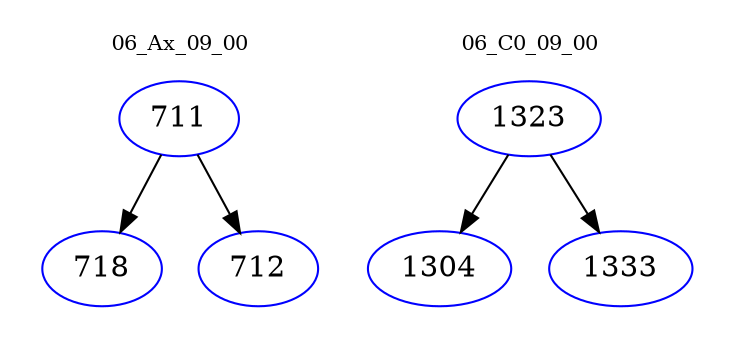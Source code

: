 digraph{
subgraph cluster_0 {
color = white
label = "06_Ax_09_00";
fontsize=10;
T0_711 [label="711", color="blue"]
T0_711 -> T0_718 [color="black"]
T0_718 [label="718", color="blue"]
T0_711 -> T0_712 [color="black"]
T0_712 [label="712", color="blue"]
}
subgraph cluster_1 {
color = white
label = "06_C0_09_00";
fontsize=10;
T1_1323 [label="1323", color="blue"]
T1_1323 -> T1_1304 [color="black"]
T1_1304 [label="1304", color="blue"]
T1_1323 -> T1_1333 [color="black"]
T1_1333 [label="1333", color="blue"]
}
}
